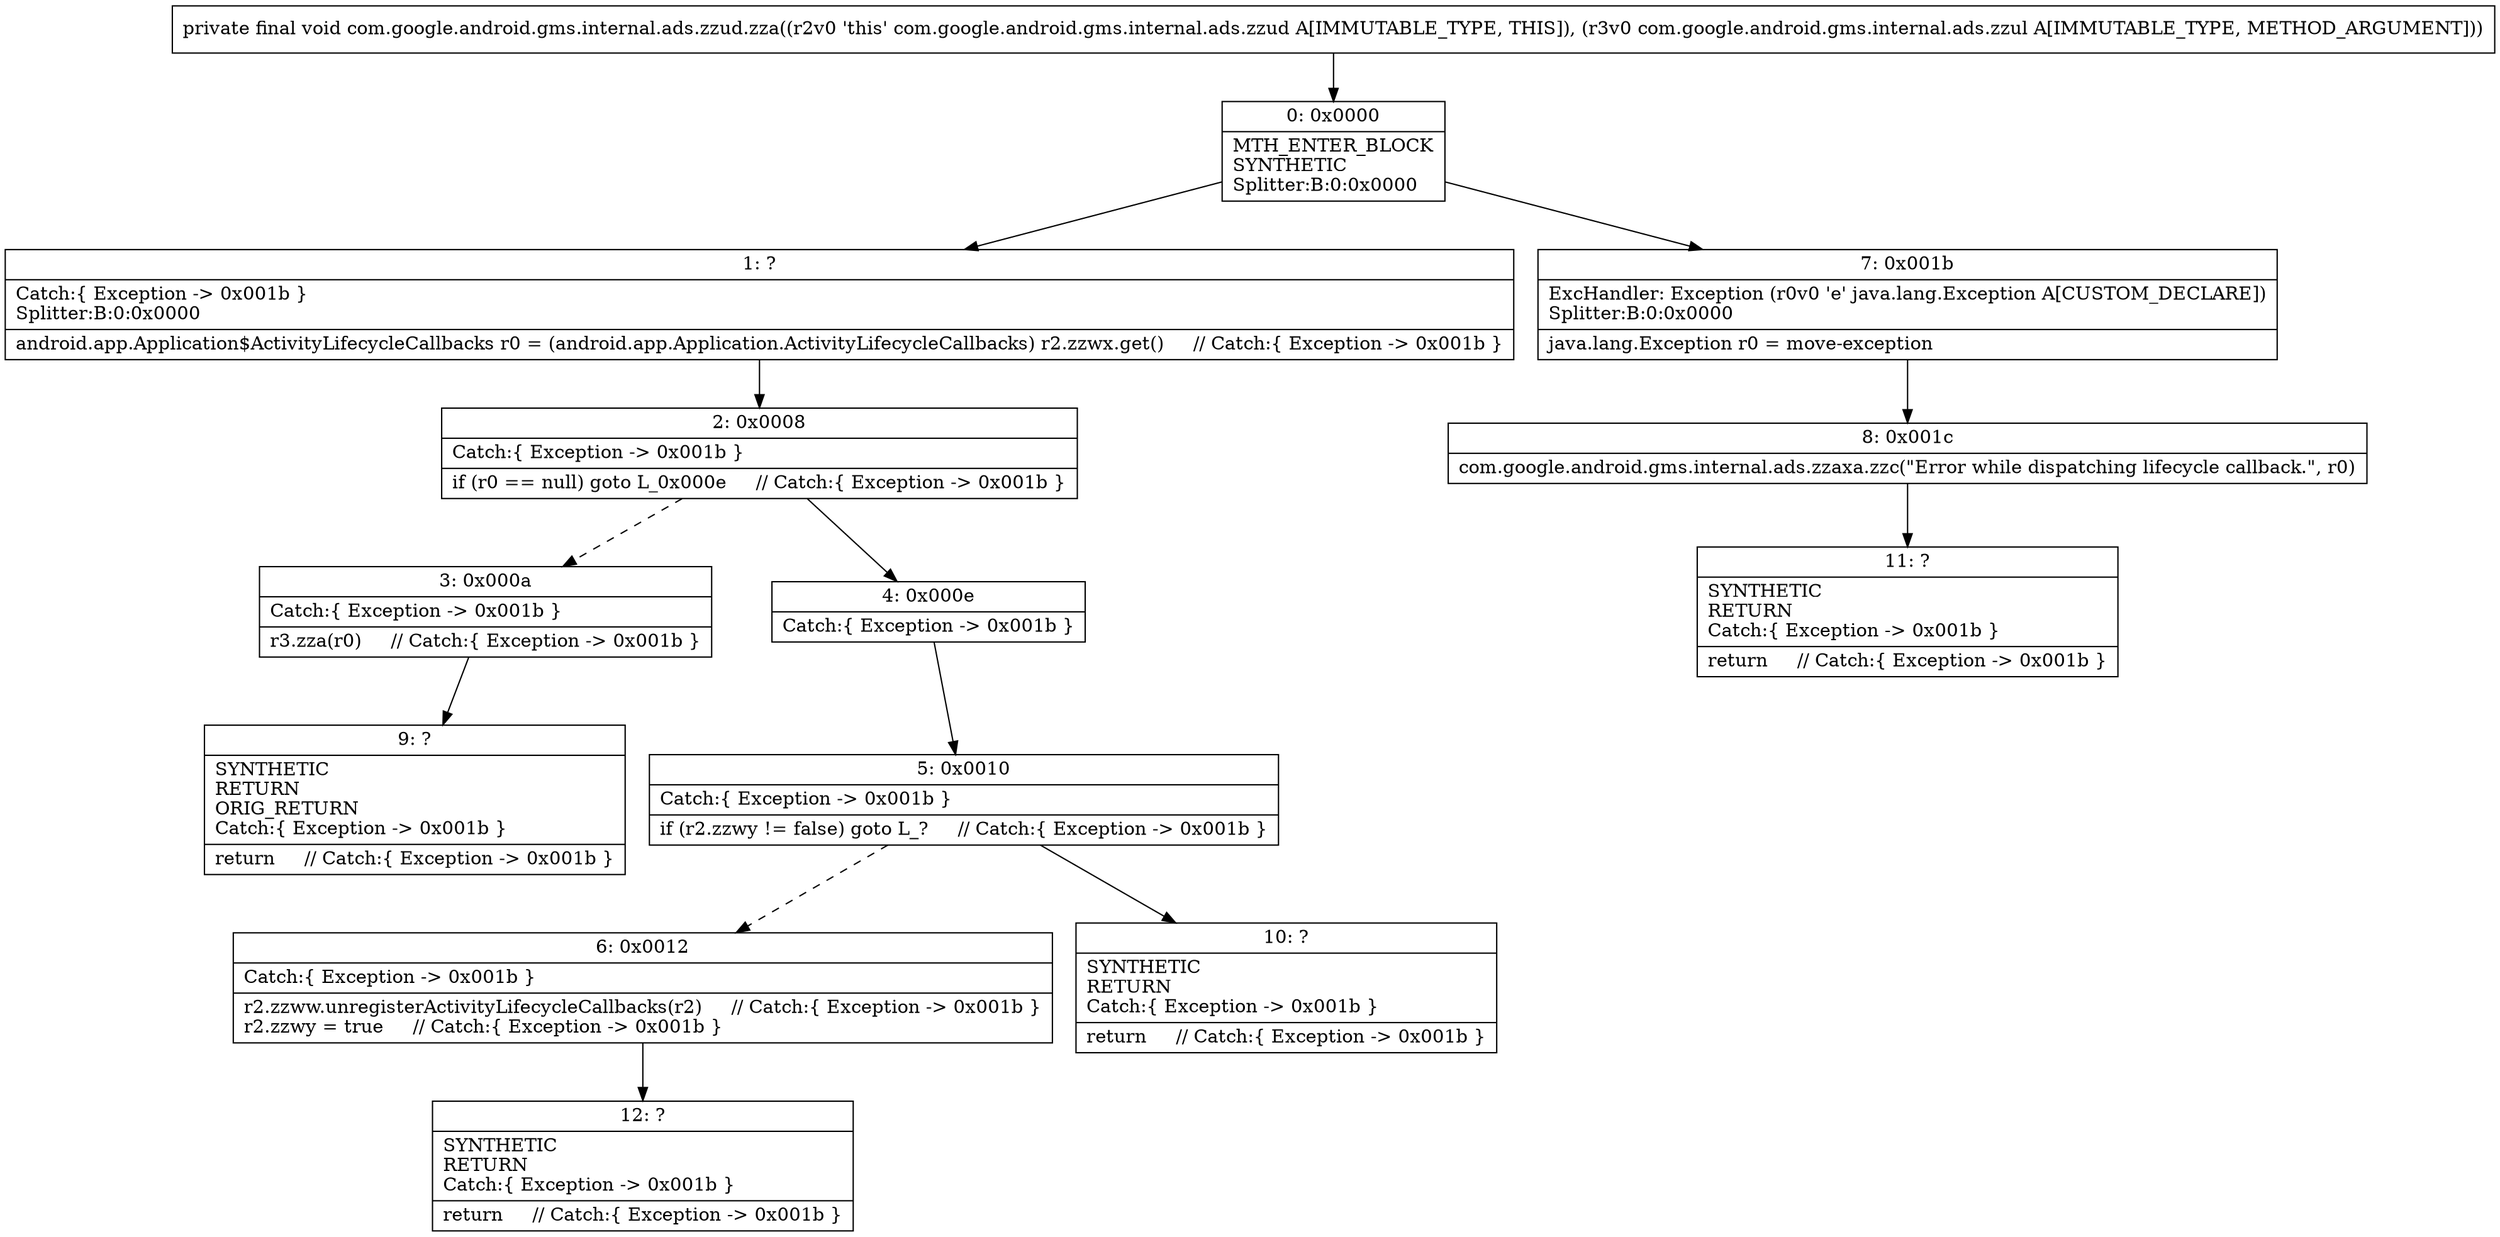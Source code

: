 digraph "CFG forcom.google.android.gms.internal.ads.zzud.zza(Lcom\/google\/android\/gms\/internal\/ads\/zzul;)V" {
Node_0 [shape=record,label="{0\:\ 0x0000|MTH_ENTER_BLOCK\lSYNTHETIC\lSplitter:B:0:0x0000\l}"];
Node_1 [shape=record,label="{1\:\ ?|Catch:\{ Exception \-\> 0x001b \}\lSplitter:B:0:0x0000\l|android.app.Application$ActivityLifecycleCallbacks r0 = (android.app.Application.ActivityLifecycleCallbacks) r2.zzwx.get()     \/\/ Catch:\{ Exception \-\> 0x001b \}\l}"];
Node_2 [shape=record,label="{2\:\ 0x0008|Catch:\{ Exception \-\> 0x001b \}\l|if (r0 == null) goto L_0x000e     \/\/ Catch:\{ Exception \-\> 0x001b \}\l}"];
Node_3 [shape=record,label="{3\:\ 0x000a|Catch:\{ Exception \-\> 0x001b \}\l|r3.zza(r0)     \/\/ Catch:\{ Exception \-\> 0x001b \}\l}"];
Node_4 [shape=record,label="{4\:\ 0x000e|Catch:\{ Exception \-\> 0x001b \}\l}"];
Node_5 [shape=record,label="{5\:\ 0x0010|Catch:\{ Exception \-\> 0x001b \}\l|if (r2.zzwy != false) goto L_?     \/\/ Catch:\{ Exception \-\> 0x001b \}\l}"];
Node_6 [shape=record,label="{6\:\ 0x0012|Catch:\{ Exception \-\> 0x001b \}\l|r2.zzww.unregisterActivityLifecycleCallbacks(r2)     \/\/ Catch:\{ Exception \-\> 0x001b \}\lr2.zzwy = true     \/\/ Catch:\{ Exception \-\> 0x001b \}\l}"];
Node_7 [shape=record,label="{7\:\ 0x001b|ExcHandler: Exception (r0v0 'e' java.lang.Exception A[CUSTOM_DECLARE])\lSplitter:B:0:0x0000\l|java.lang.Exception r0 = move\-exception\l}"];
Node_8 [shape=record,label="{8\:\ 0x001c|com.google.android.gms.internal.ads.zzaxa.zzc(\"Error while dispatching lifecycle callback.\", r0)\l}"];
Node_9 [shape=record,label="{9\:\ ?|SYNTHETIC\lRETURN\lORIG_RETURN\lCatch:\{ Exception \-\> 0x001b \}\l|return     \/\/ Catch:\{ Exception \-\> 0x001b \}\l}"];
Node_10 [shape=record,label="{10\:\ ?|SYNTHETIC\lRETURN\lCatch:\{ Exception \-\> 0x001b \}\l|return     \/\/ Catch:\{ Exception \-\> 0x001b \}\l}"];
Node_11 [shape=record,label="{11\:\ ?|SYNTHETIC\lRETURN\lCatch:\{ Exception \-\> 0x001b \}\l|return     \/\/ Catch:\{ Exception \-\> 0x001b \}\l}"];
Node_12 [shape=record,label="{12\:\ ?|SYNTHETIC\lRETURN\lCatch:\{ Exception \-\> 0x001b \}\l|return     \/\/ Catch:\{ Exception \-\> 0x001b \}\l}"];
MethodNode[shape=record,label="{private final void com.google.android.gms.internal.ads.zzud.zza((r2v0 'this' com.google.android.gms.internal.ads.zzud A[IMMUTABLE_TYPE, THIS]), (r3v0 com.google.android.gms.internal.ads.zzul A[IMMUTABLE_TYPE, METHOD_ARGUMENT])) }"];
MethodNode -> Node_0;
Node_0 -> Node_1;
Node_0 -> Node_7;
Node_1 -> Node_2;
Node_2 -> Node_3[style=dashed];
Node_2 -> Node_4;
Node_3 -> Node_9;
Node_4 -> Node_5;
Node_5 -> Node_6[style=dashed];
Node_5 -> Node_10;
Node_6 -> Node_12;
Node_7 -> Node_8;
Node_8 -> Node_11;
}

